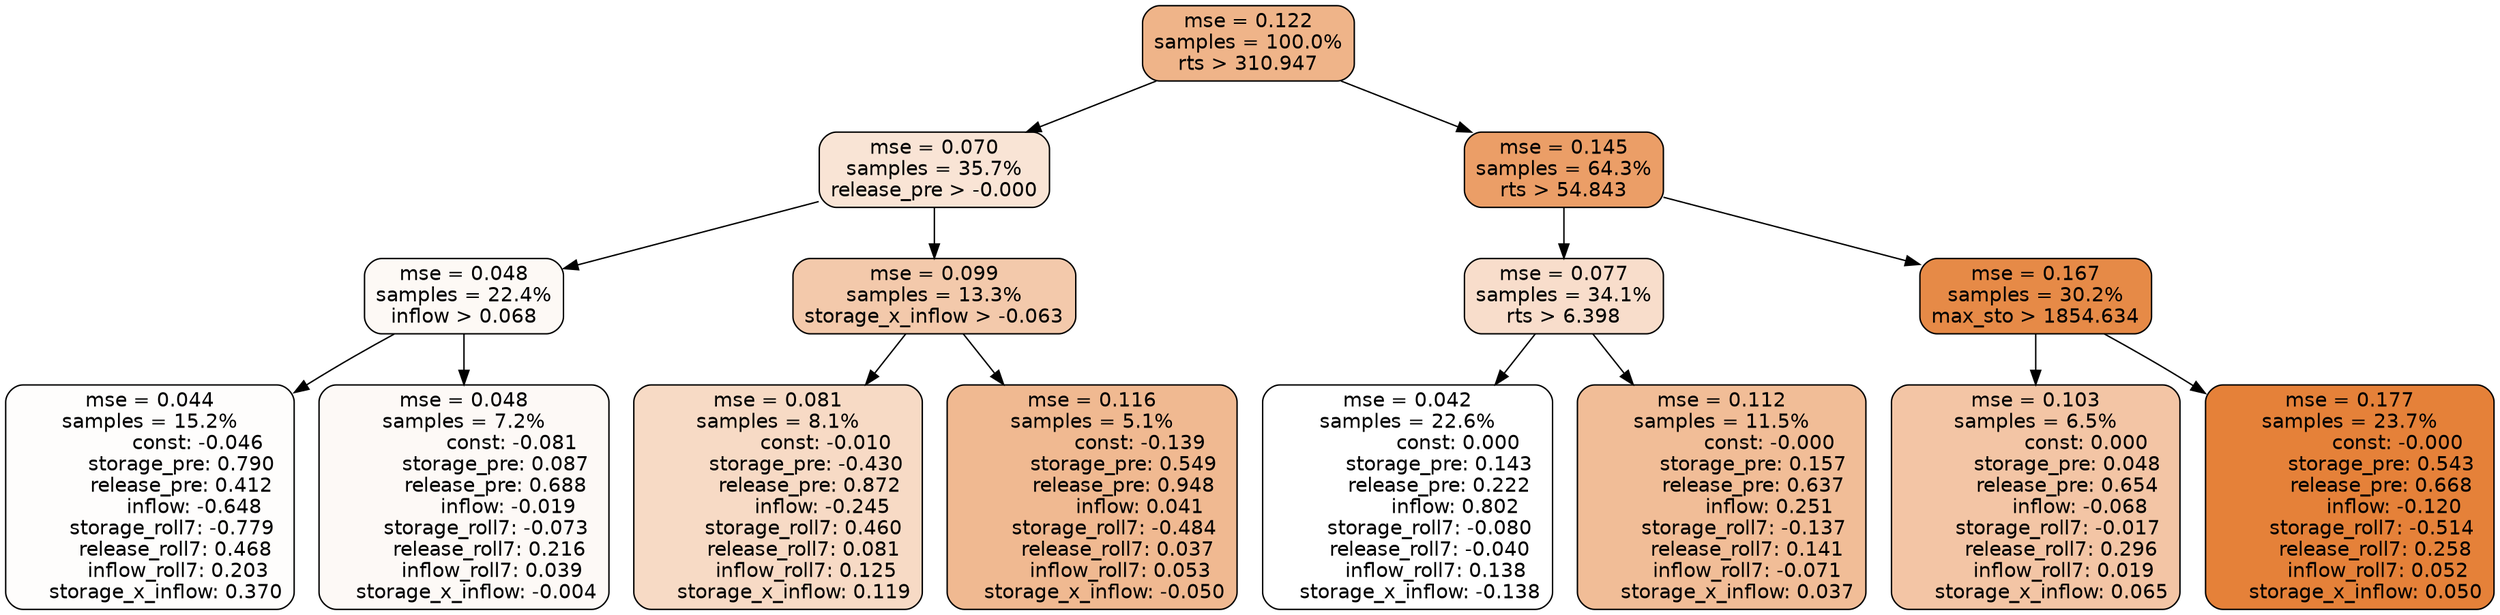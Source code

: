 digraph tree {
node [shape=rectangle, style="filled, rounded", color="black", fontname=helvetica] ;
edge [fontname=helvetica] ;
	"0" [label="mse = 0.122
samples = 100.0%
rts > 310.947", fillcolor="#efb489"]
	"8" [label="mse = 0.070
samples = 35.7%
release_pre > -0.000", fillcolor="#f9e4d5"]
	"1" [label="mse = 0.145
samples = 64.3%
rts > 54.843", fillcolor="#eb9e67"]
	"9" [label="mse = 0.048
samples = 22.4%
inflow > 0.068", fillcolor="#fdf9f5"]
	"12" [label="mse = 0.099
samples = 13.3%
storage_x_inflow > -0.063", fillcolor="#f3c9ab"]
	"2" [label="mse = 0.077
samples = 34.1%
rts > 6.398", fillcolor="#f8ddcb"]
	"5" [label="mse = 0.167
samples = 30.2%
max_sto > 1854.634", fillcolor="#e68a47"]
	"10" [label="mse = 0.044
samples = 15.2%
               const: -0.046
          storage_pre: 0.790
          release_pre: 0.412
              inflow: -0.648
       storage_roll7: -0.779
        release_roll7: 0.468
         inflow_roll7: 0.203
     storage_x_inflow: 0.370", fillcolor="#fefdfc"]
	"11" [label="mse = 0.048
samples = 7.2%
               const: -0.081
          storage_pre: 0.087
          release_pre: 0.688
              inflow: -0.019
       storage_roll7: -0.073
        release_roll7: 0.216
         inflow_roll7: 0.039
    storage_x_inflow: -0.004", fillcolor="#fdf9f6"]
	"13" [label="mse = 0.081
samples = 8.1%
               const: -0.010
         storage_pre: -0.430
          release_pre: 0.872
              inflow: -0.245
        storage_roll7: 0.460
        release_roll7: 0.081
         inflow_roll7: 0.125
     storage_x_inflow: 0.119", fillcolor="#f7dac5"]
	"14" [label="mse = 0.116
samples = 5.1%
               const: -0.139
          storage_pre: 0.549
          release_pre: 0.948
               inflow: 0.041
       storage_roll7: -0.484
        release_roll7: 0.037
         inflow_roll7: 0.053
    storage_x_inflow: -0.050", fillcolor="#f0b991"]
	"3" [label="mse = 0.042
samples = 22.6%
                const: 0.000
          storage_pre: 0.143
          release_pre: 0.222
               inflow: 0.802
       storage_roll7: -0.080
       release_roll7: -0.040
         inflow_roll7: 0.138
    storage_x_inflow: -0.138", fillcolor="#ffffff"]
	"4" [label="mse = 0.112
samples = 11.5%
               const: -0.000
          storage_pre: 0.157
          release_pre: 0.637
               inflow: 0.251
       storage_roll7: -0.137
        release_roll7: 0.141
        inflow_roll7: -0.071
     storage_x_inflow: 0.037", fillcolor="#f1bd97"]
	"7" [label="mse = 0.103
samples = 6.5%
                const: 0.000
          storage_pre: 0.048
          release_pre: 0.654
              inflow: -0.068
       storage_roll7: -0.017
        release_roll7: 0.296
         inflow_roll7: 0.019
     storage_x_inflow: 0.065", fillcolor="#f3c5a5"]
	"6" [label="mse = 0.177
samples = 23.7%
               const: -0.000
          storage_pre: 0.543
          release_pre: 0.668
              inflow: -0.120
       storage_roll7: -0.514
        release_roll7: 0.258
         inflow_roll7: 0.052
     storage_x_inflow: 0.050", fillcolor="#e58139"]

	"0" -> "1"
	"0" -> "8"
	"8" -> "9"
	"8" -> "12"
	"1" -> "2"
	"1" -> "5"
	"9" -> "10"
	"9" -> "11"
	"12" -> "13"
	"12" -> "14"
	"2" -> "3"
	"2" -> "4"
	"5" -> "6"
	"5" -> "7"
}